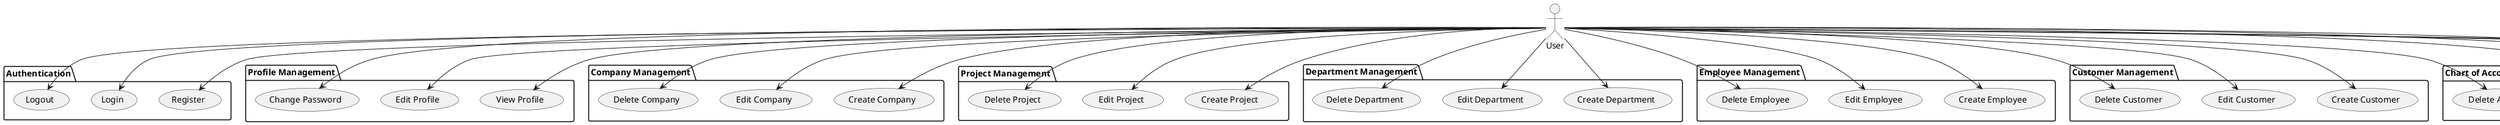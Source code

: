 @startuml name Double Entry System

actor User

package "Authentication" {
  usecase Register
  usecase Login
  usecase Logout
}

package "Profile Management" {
  usecase "View Profile"
  usecase "Edit Profile"
  usecase "Change Password"
}

package "Company Management" {
  usecase "Create Company"
  usecase "Edit Company"
  usecase "Delete Company"
}

package "Project Management" {
  usecase "Create Project"
  usecase "Edit Project"
  usecase "Delete Project"
}

package "Department Management" {
  usecase "Create Department"
  usecase "Edit Department"
  usecase "Delete Department"
}

package "Employee Management" {
  usecase "Create Employee"
  usecase "Edit Employee"
  usecase "Delete Employee"
}

package "Customer Management" {
  usecase "Create Customer"
  usecase "Edit Customer"
  usecase "Delete Customer"
}

package "Chart of Accounts" {
  usecase "Create Account"
  usecase "Edit Account"
  usecase "Delete Account"
}

package "Journal Entries" {
  usecase "Create Entry"
  usecase "Edit Entry"
  usecase "Delete Entry"
}

package "Reports" {
  usecase "View Reports"
}

User --> (Register)
User --> (Login)
User --> (Logout)

User --> (View Profile)
User --> (Edit Profile)
User --> (Change Password)

User --> (Create Company)
User --> (Edit Company)
User --> (Delete Company)

User --> (Create Project)
User --> (Edit Project)
User --> (Delete Project)

User --> (Create Department)
User --> (Edit Department)
User --> (Delete Department)

User --> (Create Employee)
User --> (Edit Employee)
User --> (Delete Employee)

User --> (Create Customer)
User --> (Edit Customer)
User --> (Delete Customer)

User --> (Create Account)
User --> (Edit Account)
User --> (Delete Account)

User --> (Create Entry)
User --> (Edit Entry)
User --> (Delete Entry)

User --> (View Reports)
@enduml